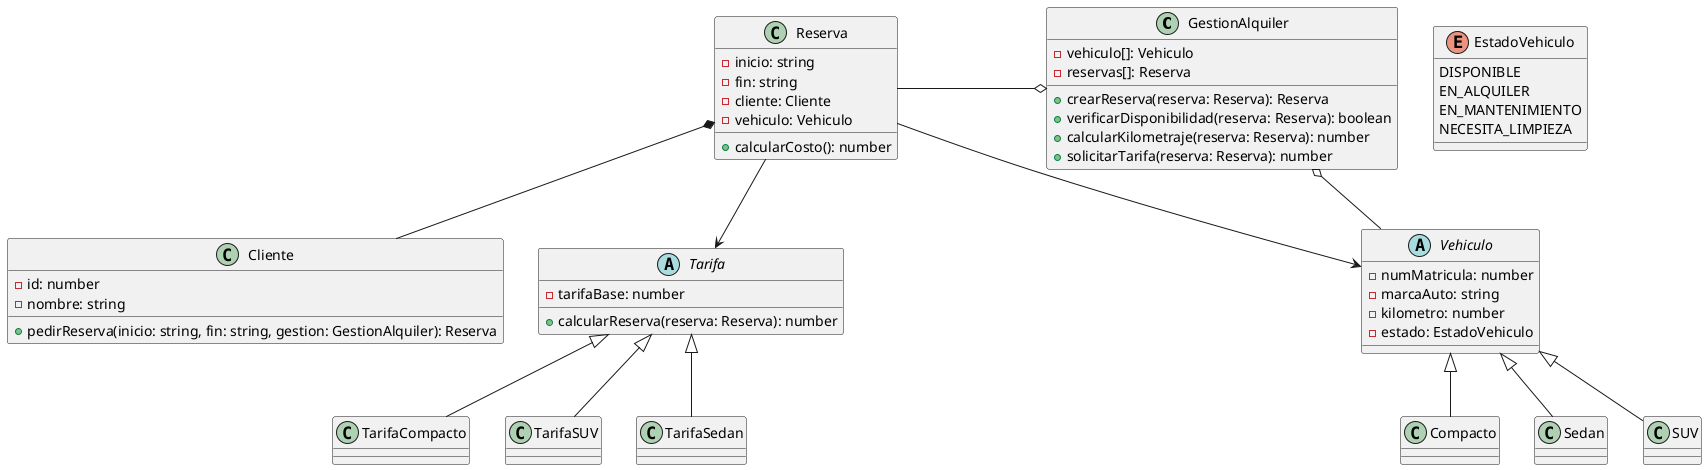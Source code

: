 @startuml practico

class GestionAlquiler{
    - vehiculo[]: Vehiculo
    - reservas[]: Reserva
    + crearReserva(reserva: Reserva): Reserva
    + verificarDisponibilidad(reserva: Reserva): boolean
    + calcularKilometraje(reserva: Reserva): number
    + solicitarTarifa(reserva: Reserva): number
}

enum EstadoVehiculo {
  DISPONIBLE
  EN_ALQUILER
  EN_MANTENIMIENTO
  NECESITA_LIMPIEZA
}

class Cliente{
    - id: number
    - nombre: string
    + pedirReserva(inicio: string, fin: string, gestion: GestionAlquiler): Reserva
}

class Reserva{
    - inicio: string
    - fin: string
    - cliente: Cliente
    - vehiculo: Vehiculo
    + calcularCosto(): number
}

abstract class Vehiculo{
    - numMatricula: number
    - marcaAuto: string
    - kilometro: number
    - estado: EstadoVehiculo
}

class Compacto extends Vehiculo
class Sedan extends Vehiculo
class SUV extends Vehiculo

abstract class Tarifa{
    - tarifaBase: number
    + calcularReserva(reserva: Reserva): number
}

class TarifaCompacto extends Tarifa
class TarifaSUV extends Tarifa
class TarifaSedan extends Tarifa

GestionAlquiler o-r- Vehiculo
GestionAlquiler o-l- Reserva
Reserva --> Tarifa
Reserva --> Vehiculo
Reserva *-- Cliente

note right of TarifaCompacto::calcularReserva
Base: $30 * días
+ exceso si >100km/día
end note

note right of TarifaSedan::calcularReserva
Base: $50 * días
+ $0.20 por km total
end note

note right of TarifaSUV::calcularReserva
Base: ($80 + $15 seguro) * días
+ exceso si >500 km total
end note

@enduml
